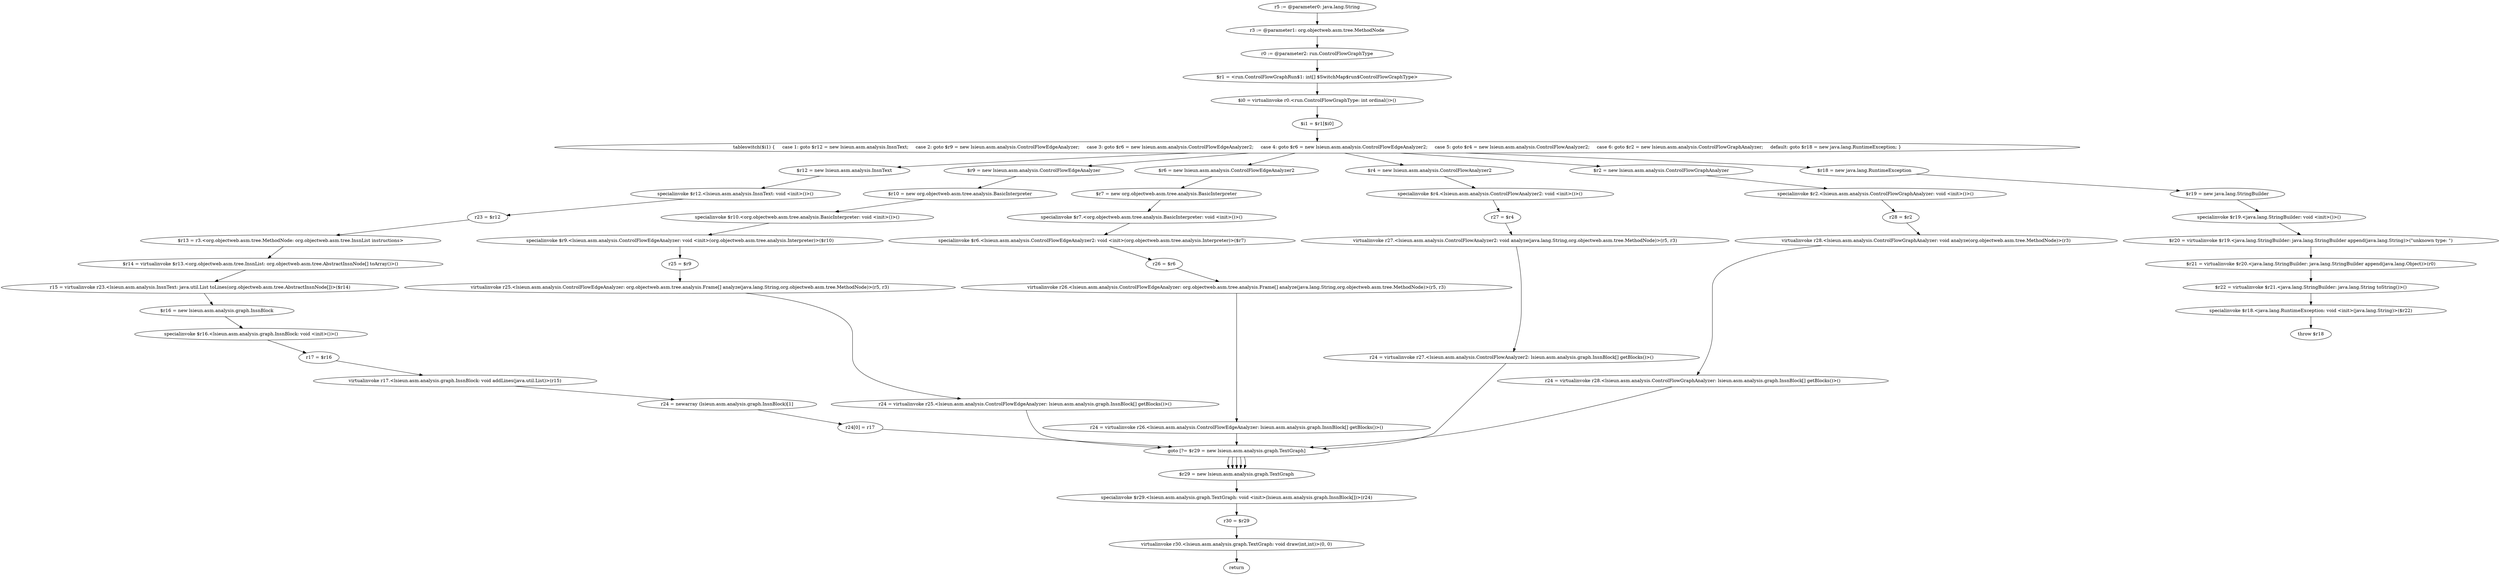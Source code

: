 digraph "unitGraph" {
    "r5 := @parameter0: java.lang.String"
    "r3 := @parameter1: org.objectweb.asm.tree.MethodNode"
    "r0 := @parameter2: run.ControlFlowGraphType"
    "$r1 = <run.ControlFlowGraphRun$1: int[] $SwitchMap$run$ControlFlowGraphType>"
    "$i0 = virtualinvoke r0.<run.ControlFlowGraphType: int ordinal()>()"
    "$i1 = $r1[$i0]"
    "tableswitch($i1) {     case 1: goto $r12 = new lsieun.asm.analysis.InsnText;     case 2: goto $r9 = new lsieun.asm.analysis.ControlFlowEdgeAnalyzer;     case 3: goto $r6 = new lsieun.asm.analysis.ControlFlowEdgeAnalyzer2;     case 4: goto $r6 = new lsieun.asm.analysis.ControlFlowEdgeAnalyzer2;     case 5: goto $r4 = new lsieun.asm.analysis.ControlFlowAnalyzer2;     case 6: goto $r2 = new lsieun.asm.analysis.ControlFlowGraphAnalyzer;     default: goto $r18 = new java.lang.RuntimeException; }"
    "$r12 = new lsieun.asm.analysis.InsnText"
    "specialinvoke $r12.<lsieun.asm.analysis.InsnText: void <init>()>()"
    "r23 = $r12"
    "$r13 = r3.<org.objectweb.asm.tree.MethodNode: org.objectweb.asm.tree.InsnList instructions>"
    "$r14 = virtualinvoke $r13.<org.objectweb.asm.tree.InsnList: org.objectweb.asm.tree.AbstractInsnNode[] toArray()>()"
    "r15 = virtualinvoke r23.<lsieun.asm.analysis.InsnText: java.util.List toLines(org.objectweb.asm.tree.AbstractInsnNode[])>($r14)"
    "$r16 = new lsieun.asm.analysis.graph.InsnBlock"
    "specialinvoke $r16.<lsieun.asm.analysis.graph.InsnBlock: void <init>()>()"
    "r17 = $r16"
    "virtualinvoke r17.<lsieun.asm.analysis.graph.InsnBlock: void addLines(java.util.List)>(r15)"
    "r24 = newarray (lsieun.asm.analysis.graph.InsnBlock)[1]"
    "r24[0] = r17"
    "goto [?= $r29 = new lsieun.asm.analysis.graph.TextGraph]"
    "$r9 = new lsieun.asm.analysis.ControlFlowEdgeAnalyzer"
    "$r10 = new org.objectweb.asm.tree.analysis.BasicInterpreter"
    "specialinvoke $r10.<org.objectweb.asm.tree.analysis.BasicInterpreter: void <init>()>()"
    "specialinvoke $r9.<lsieun.asm.analysis.ControlFlowEdgeAnalyzer: void <init>(org.objectweb.asm.tree.analysis.Interpreter)>($r10)"
    "r25 = $r9"
    "virtualinvoke r25.<lsieun.asm.analysis.ControlFlowEdgeAnalyzer: org.objectweb.asm.tree.analysis.Frame[] analyze(java.lang.String,org.objectweb.asm.tree.MethodNode)>(r5, r3)"
    "r24 = virtualinvoke r25.<lsieun.asm.analysis.ControlFlowEdgeAnalyzer: lsieun.asm.analysis.graph.InsnBlock[] getBlocks()>()"
    "$r6 = new lsieun.asm.analysis.ControlFlowEdgeAnalyzer2"
    "$r7 = new org.objectweb.asm.tree.analysis.BasicInterpreter"
    "specialinvoke $r7.<org.objectweb.asm.tree.analysis.BasicInterpreter: void <init>()>()"
    "specialinvoke $r6.<lsieun.asm.analysis.ControlFlowEdgeAnalyzer2: void <init>(org.objectweb.asm.tree.analysis.Interpreter)>($r7)"
    "r26 = $r6"
    "virtualinvoke r26.<lsieun.asm.analysis.ControlFlowEdgeAnalyzer: org.objectweb.asm.tree.analysis.Frame[] analyze(java.lang.String,org.objectweb.asm.tree.MethodNode)>(r5, r3)"
    "r24 = virtualinvoke r26.<lsieun.asm.analysis.ControlFlowEdgeAnalyzer: lsieun.asm.analysis.graph.InsnBlock[] getBlocks()>()"
    "$r4 = new lsieun.asm.analysis.ControlFlowAnalyzer2"
    "specialinvoke $r4.<lsieun.asm.analysis.ControlFlowAnalyzer2: void <init>()>()"
    "r27 = $r4"
    "virtualinvoke r27.<lsieun.asm.analysis.ControlFlowAnalyzer2: void analyze(java.lang.String,org.objectweb.asm.tree.MethodNode)>(r5, r3)"
    "r24 = virtualinvoke r27.<lsieun.asm.analysis.ControlFlowAnalyzer2: lsieun.asm.analysis.graph.InsnBlock[] getBlocks()>()"
    "$r2 = new lsieun.asm.analysis.ControlFlowGraphAnalyzer"
    "specialinvoke $r2.<lsieun.asm.analysis.ControlFlowGraphAnalyzer: void <init>()>()"
    "r28 = $r2"
    "virtualinvoke r28.<lsieun.asm.analysis.ControlFlowGraphAnalyzer: void analyze(org.objectweb.asm.tree.MethodNode)>(r3)"
    "r24 = virtualinvoke r28.<lsieun.asm.analysis.ControlFlowGraphAnalyzer: lsieun.asm.analysis.graph.InsnBlock[] getBlocks()>()"
    "$r18 = new java.lang.RuntimeException"
    "$r19 = new java.lang.StringBuilder"
    "specialinvoke $r19.<java.lang.StringBuilder: void <init>()>()"
    "$r20 = virtualinvoke $r19.<java.lang.StringBuilder: java.lang.StringBuilder append(java.lang.String)>(\"unknown type: \")"
    "$r21 = virtualinvoke $r20.<java.lang.StringBuilder: java.lang.StringBuilder append(java.lang.Object)>(r0)"
    "$r22 = virtualinvoke $r21.<java.lang.StringBuilder: java.lang.String toString()>()"
    "specialinvoke $r18.<java.lang.RuntimeException: void <init>(java.lang.String)>($r22)"
    "throw $r18"
    "$r29 = new lsieun.asm.analysis.graph.TextGraph"
    "specialinvoke $r29.<lsieun.asm.analysis.graph.TextGraph: void <init>(lsieun.asm.analysis.graph.InsnBlock[])>(r24)"
    "r30 = $r29"
    "virtualinvoke r30.<lsieun.asm.analysis.graph.TextGraph: void draw(int,int)>(0, 0)"
    "return"
    "r5 := @parameter0: java.lang.String"->"r3 := @parameter1: org.objectweb.asm.tree.MethodNode";
    "r3 := @parameter1: org.objectweb.asm.tree.MethodNode"->"r0 := @parameter2: run.ControlFlowGraphType";
    "r0 := @parameter2: run.ControlFlowGraphType"->"$r1 = <run.ControlFlowGraphRun$1: int[] $SwitchMap$run$ControlFlowGraphType>";
    "$r1 = <run.ControlFlowGraphRun$1: int[] $SwitchMap$run$ControlFlowGraphType>"->"$i0 = virtualinvoke r0.<run.ControlFlowGraphType: int ordinal()>()";
    "$i0 = virtualinvoke r0.<run.ControlFlowGraphType: int ordinal()>()"->"$i1 = $r1[$i0]";
    "$i1 = $r1[$i0]"->"tableswitch($i1) {     case 1: goto $r12 = new lsieun.asm.analysis.InsnText;     case 2: goto $r9 = new lsieun.asm.analysis.ControlFlowEdgeAnalyzer;     case 3: goto $r6 = new lsieun.asm.analysis.ControlFlowEdgeAnalyzer2;     case 4: goto $r6 = new lsieun.asm.analysis.ControlFlowEdgeAnalyzer2;     case 5: goto $r4 = new lsieun.asm.analysis.ControlFlowAnalyzer2;     case 6: goto $r2 = new lsieun.asm.analysis.ControlFlowGraphAnalyzer;     default: goto $r18 = new java.lang.RuntimeException; }";
    "tableswitch($i1) {     case 1: goto $r12 = new lsieun.asm.analysis.InsnText;     case 2: goto $r9 = new lsieun.asm.analysis.ControlFlowEdgeAnalyzer;     case 3: goto $r6 = new lsieun.asm.analysis.ControlFlowEdgeAnalyzer2;     case 4: goto $r6 = new lsieun.asm.analysis.ControlFlowEdgeAnalyzer2;     case 5: goto $r4 = new lsieun.asm.analysis.ControlFlowAnalyzer2;     case 6: goto $r2 = new lsieun.asm.analysis.ControlFlowGraphAnalyzer;     default: goto $r18 = new java.lang.RuntimeException; }"->"$r12 = new lsieun.asm.analysis.InsnText";
    "tableswitch($i1) {     case 1: goto $r12 = new lsieun.asm.analysis.InsnText;     case 2: goto $r9 = new lsieun.asm.analysis.ControlFlowEdgeAnalyzer;     case 3: goto $r6 = new lsieun.asm.analysis.ControlFlowEdgeAnalyzer2;     case 4: goto $r6 = new lsieun.asm.analysis.ControlFlowEdgeAnalyzer2;     case 5: goto $r4 = new lsieun.asm.analysis.ControlFlowAnalyzer2;     case 6: goto $r2 = new lsieun.asm.analysis.ControlFlowGraphAnalyzer;     default: goto $r18 = new java.lang.RuntimeException; }"->"$r9 = new lsieun.asm.analysis.ControlFlowEdgeAnalyzer";
    "tableswitch($i1) {     case 1: goto $r12 = new lsieun.asm.analysis.InsnText;     case 2: goto $r9 = new lsieun.asm.analysis.ControlFlowEdgeAnalyzer;     case 3: goto $r6 = new lsieun.asm.analysis.ControlFlowEdgeAnalyzer2;     case 4: goto $r6 = new lsieun.asm.analysis.ControlFlowEdgeAnalyzer2;     case 5: goto $r4 = new lsieun.asm.analysis.ControlFlowAnalyzer2;     case 6: goto $r2 = new lsieun.asm.analysis.ControlFlowGraphAnalyzer;     default: goto $r18 = new java.lang.RuntimeException; }"->"$r6 = new lsieun.asm.analysis.ControlFlowEdgeAnalyzer2";
    "tableswitch($i1) {     case 1: goto $r12 = new lsieun.asm.analysis.InsnText;     case 2: goto $r9 = new lsieun.asm.analysis.ControlFlowEdgeAnalyzer;     case 3: goto $r6 = new lsieun.asm.analysis.ControlFlowEdgeAnalyzer2;     case 4: goto $r6 = new lsieun.asm.analysis.ControlFlowEdgeAnalyzer2;     case 5: goto $r4 = new lsieun.asm.analysis.ControlFlowAnalyzer2;     case 6: goto $r2 = new lsieun.asm.analysis.ControlFlowGraphAnalyzer;     default: goto $r18 = new java.lang.RuntimeException; }"->"$r4 = new lsieun.asm.analysis.ControlFlowAnalyzer2";
    "tableswitch($i1) {     case 1: goto $r12 = new lsieun.asm.analysis.InsnText;     case 2: goto $r9 = new lsieun.asm.analysis.ControlFlowEdgeAnalyzer;     case 3: goto $r6 = new lsieun.asm.analysis.ControlFlowEdgeAnalyzer2;     case 4: goto $r6 = new lsieun.asm.analysis.ControlFlowEdgeAnalyzer2;     case 5: goto $r4 = new lsieun.asm.analysis.ControlFlowAnalyzer2;     case 6: goto $r2 = new lsieun.asm.analysis.ControlFlowGraphAnalyzer;     default: goto $r18 = new java.lang.RuntimeException; }"->"$r2 = new lsieun.asm.analysis.ControlFlowGraphAnalyzer";
    "tableswitch($i1) {     case 1: goto $r12 = new lsieun.asm.analysis.InsnText;     case 2: goto $r9 = new lsieun.asm.analysis.ControlFlowEdgeAnalyzer;     case 3: goto $r6 = new lsieun.asm.analysis.ControlFlowEdgeAnalyzer2;     case 4: goto $r6 = new lsieun.asm.analysis.ControlFlowEdgeAnalyzer2;     case 5: goto $r4 = new lsieun.asm.analysis.ControlFlowAnalyzer2;     case 6: goto $r2 = new lsieun.asm.analysis.ControlFlowGraphAnalyzer;     default: goto $r18 = new java.lang.RuntimeException; }"->"$r18 = new java.lang.RuntimeException";
    "$r12 = new lsieun.asm.analysis.InsnText"->"specialinvoke $r12.<lsieun.asm.analysis.InsnText: void <init>()>()";
    "specialinvoke $r12.<lsieun.asm.analysis.InsnText: void <init>()>()"->"r23 = $r12";
    "r23 = $r12"->"$r13 = r3.<org.objectweb.asm.tree.MethodNode: org.objectweb.asm.tree.InsnList instructions>";
    "$r13 = r3.<org.objectweb.asm.tree.MethodNode: org.objectweb.asm.tree.InsnList instructions>"->"$r14 = virtualinvoke $r13.<org.objectweb.asm.tree.InsnList: org.objectweb.asm.tree.AbstractInsnNode[] toArray()>()";
    "$r14 = virtualinvoke $r13.<org.objectweb.asm.tree.InsnList: org.objectweb.asm.tree.AbstractInsnNode[] toArray()>()"->"r15 = virtualinvoke r23.<lsieun.asm.analysis.InsnText: java.util.List toLines(org.objectweb.asm.tree.AbstractInsnNode[])>($r14)";
    "r15 = virtualinvoke r23.<lsieun.asm.analysis.InsnText: java.util.List toLines(org.objectweb.asm.tree.AbstractInsnNode[])>($r14)"->"$r16 = new lsieun.asm.analysis.graph.InsnBlock";
    "$r16 = new lsieun.asm.analysis.graph.InsnBlock"->"specialinvoke $r16.<lsieun.asm.analysis.graph.InsnBlock: void <init>()>()";
    "specialinvoke $r16.<lsieun.asm.analysis.graph.InsnBlock: void <init>()>()"->"r17 = $r16";
    "r17 = $r16"->"virtualinvoke r17.<lsieun.asm.analysis.graph.InsnBlock: void addLines(java.util.List)>(r15)";
    "virtualinvoke r17.<lsieun.asm.analysis.graph.InsnBlock: void addLines(java.util.List)>(r15)"->"r24 = newarray (lsieun.asm.analysis.graph.InsnBlock)[1]";
    "r24 = newarray (lsieun.asm.analysis.graph.InsnBlock)[1]"->"r24[0] = r17";
    "r24[0] = r17"->"goto [?= $r29 = new lsieun.asm.analysis.graph.TextGraph]";
    "goto [?= $r29 = new lsieun.asm.analysis.graph.TextGraph]"->"$r29 = new lsieun.asm.analysis.graph.TextGraph";
    "$r9 = new lsieun.asm.analysis.ControlFlowEdgeAnalyzer"->"$r10 = new org.objectweb.asm.tree.analysis.BasicInterpreter";
    "$r10 = new org.objectweb.asm.tree.analysis.BasicInterpreter"->"specialinvoke $r10.<org.objectweb.asm.tree.analysis.BasicInterpreter: void <init>()>()";
    "specialinvoke $r10.<org.objectweb.asm.tree.analysis.BasicInterpreter: void <init>()>()"->"specialinvoke $r9.<lsieun.asm.analysis.ControlFlowEdgeAnalyzer: void <init>(org.objectweb.asm.tree.analysis.Interpreter)>($r10)";
    "specialinvoke $r9.<lsieun.asm.analysis.ControlFlowEdgeAnalyzer: void <init>(org.objectweb.asm.tree.analysis.Interpreter)>($r10)"->"r25 = $r9";
    "r25 = $r9"->"virtualinvoke r25.<lsieun.asm.analysis.ControlFlowEdgeAnalyzer: org.objectweb.asm.tree.analysis.Frame[] analyze(java.lang.String,org.objectweb.asm.tree.MethodNode)>(r5, r3)";
    "virtualinvoke r25.<lsieun.asm.analysis.ControlFlowEdgeAnalyzer: org.objectweb.asm.tree.analysis.Frame[] analyze(java.lang.String,org.objectweb.asm.tree.MethodNode)>(r5, r3)"->"r24 = virtualinvoke r25.<lsieun.asm.analysis.ControlFlowEdgeAnalyzer: lsieun.asm.analysis.graph.InsnBlock[] getBlocks()>()";
    "r24 = virtualinvoke r25.<lsieun.asm.analysis.ControlFlowEdgeAnalyzer: lsieun.asm.analysis.graph.InsnBlock[] getBlocks()>()"->"goto [?= $r29 = new lsieun.asm.analysis.graph.TextGraph]";
    "goto [?= $r29 = new lsieun.asm.analysis.graph.TextGraph]"->"$r29 = new lsieun.asm.analysis.graph.TextGraph";
    "$r6 = new lsieun.asm.analysis.ControlFlowEdgeAnalyzer2"->"$r7 = new org.objectweb.asm.tree.analysis.BasicInterpreter";
    "$r7 = new org.objectweb.asm.tree.analysis.BasicInterpreter"->"specialinvoke $r7.<org.objectweb.asm.tree.analysis.BasicInterpreter: void <init>()>()";
    "specialinvoke $r7.<org.objectweb.asm.tree.analysis.BasicInterpreter: void <init>()>()"->"specialinvoke $r6.<lsieun.asm.analysis.ControlFlowEdgeAnalyzer2: void <init>(org.objectweb.asm.tree.analysis.Interpreter)>($r7)";
    "specialinvoke $r6.<lsieun.asm.analysis.ControlFlowEdgeAnalyzer2: void <init>(org.objectweb.asm.tree.analysis.Interpreter)>($r7)"->"r26 = $r6";
    "r26 = $r6"->"virtualinvoke r26.<lsieun.asm.analysis.ControlFlowEdgeAnalyzer: org.objectweb.asm.tree.analysis.Frame[] analyze(java.lang.String,org.objectweb.asm.tree.MethodNode)>(r5, r3)";
    "virtualinvoke r26.<lsieun.asm.analysis.ControlFlowEdgeAnalyzer: org.objectweb.asm.tree.analysis.Frame[] analyze(java.lang.String,org.objectweb.asm.tree.MethodNode)>(r5, r3)"->"r24 = virtualinvoke r26.<lsieun.asm.analysis.ControlFlowEdgeAnalyzer: lsieun.asm.analysis.graph.InsnBlock[] getBlocks()>()";
    "r24 = virtualinvoke r26.<lsieun.asm.analysis.ControlFlowEdgeAnalyzer: lsieun.asm.analysis.graph.InsnBlock[] getBlocks()>()"->"goto [?= $r29 = new lsieun.asm.analysis.graph.TextGraph]";
    "goto [?= $r29 = new lsieun.asm.analysis.graph.TextGraph]"->"$r29 = new lsieun.asm.analysis.graph.TextGraph";
    "$r4 = new lsieun.asm.analysis.ControlFlowAnalyzer2"->"specialinvoke $r4.<lsieun.asm.analysis.ControlFlowAnalyzer2: void <init>()>()";
    "specialinvoke $r4.<lsieun.asm.analysis.ControlFlowAnalyzer2: void <init>()>()"->"r27 = $r4";
    "r27 = $r4"->"virtualinvoke r27.<lsieun.asm.analysis.ControlFlowAnalyzer2: void analyze(java.lang.String,org.objectweb.asm.tree.MethodNode)>(r5, r3)";
    "virtualinvoke r27.<lsieun.asm.analysis.ControlFlowAnalyzer2: void analyze(java.lang.String,org.objectweb.asm.tree.MethodNode)>(r5, r3)"->"r24 = virtualinvoke r27.<lsieun.asm.analysis.ControlFlowAnalyzer2: lsieun.asm.analysis.graph.InsnBlock[] getBlocks()>()";
    "r24 = virtualinvoke r27.<lsieun.asm.analysis.ControlFlowAnalyzer2: lsieun.asm.analysis.graph.InsnBlock[] getBlocks()>()"->"goto [?= $r29 = new lsieun.asm.analysis.graph.TextGraph]";
    "goto [?= $r29 = new lsieun.asm.analysis.graph.TextGraph]"->"$r29 = new lsieun.asm.analysis.graph.TextGraph";
    "$r2 = new lsieun.asm.analysis.ControlFlowGraphAnalyzer"->"specialinvoke $r2.<lsieun.asm.analysis.ControlFlowGraphAnalyzer: void <init>()>()";
    "specialinvoke $r2.<lsieun.asm.analysis.ControlFlowGraphAnalyzer: void <init>()>()"->"r28 = $r2";
    "r28 = $r2"->"virtualinvoke r28.<lsieun.asm.analysis.ControlFlowGraphAnalyzer: void analyze(org.objectweb.asm.tree.MethodNode)>(r3)";
    "virtualinvoke r28.<lsieun.asm.analysis.ControlFlowGraphAnalyzer: void analyze(org.objectweb.asm.tree.MethodNode)>(r3)"->"r24 = virtualinvoke r28.<lsieun.asm.analysis.ControlFlowGraphAnalyzer: lsieun.asm.analysis.graph.InsnBlock[] getBlocks()>()";
    "r24 = virtualinvoke r28.<lsieun.asm.analysis.ControlFlowGraphAnalyzer: lsieun.asm.analysis.graph.InsnBlock[] getBlocks()>()"->"goto [?= $r29 = new lsieun.asm.analysis.graph.TextGraph]";
    "goto [?= $r29 = new lsieun.asm.analysis.graph.TextGraph]"->"$r29 = new lsieun.asm.analysis.graph.TextGraph";
    "$r18 = new java.lang.RuntimeException"->"$r19 = new java.lang.StringBuilder";
    "$r19 = new java.lang.StringBuilder"->"specialinvoke $r19.<java.lang.StringBuilder: void <init>()>()";
    "specialinvoke $r19.<java.lang.StringBuilder: void <init>()>()"->"$r20 = virtualinvoke $r19.<java.lang.StringBuilder: java.lang.StringBuilder append(java.lang.String)>(\"unknown type: \")";
    "$r20 = virtualinvoke $r19.<java.lang.StringBuilder: java.lang.StringBuilder append(java.lang.String)>(\"unknown type: \")"->"$r21 = virtualinvoke $r20.<java.lang.StringBuilder: java.lang.StringBuilder append(java.lang.Object)>(r0)";
    "$r21 = virtualinvoke $r20.<java.lang.StringBuilder: java.lang.StringBuilder append(java.lang.Object)>(r0)"->"$r22 = virtualinvoke $r21.<java.lang.StringBuilder: java.lang.String toString()>()";
    "$r22 = virtualinvoke $r21.<java.lang.StringBuilder: java.lang.String toString()>()"->"specialinvoke $r18.<java.lang.RuntimeException: void <init>(java.lang.String)>($r22)";
    "specialinvoke $r18.<java.lang.RuntimeException: void <init>(java.lang.String)>($r22)"->"throw $r18";
    "$r29 = new lsieun.asm.analysis.graph.TextGraph"->"specialinvoke $r29.<lsieun.asm.analysis.graph.TextGraph: void <init>(lsieun.asm.analysis.graph.InsnBlock[])>(r24)";
    "specialinvoke $r29.<lsieun.asm.analysis.graph.TextGraph: void <init>(lsieun.asm.analysis.graph.InsnBlock[])>(r24)"->"r30 = $r29";
    "r30 = $r29"->"virtualinvoke r30.<lsieun.asm.analysis.graph.TextGraph: void draw(int,int)>(0, 0)";
    "virtualinvoke r30.<lsieun.asm.analysis.graph.TextGraph: void draw(int,int)>(0, 0)"->"return";
}
